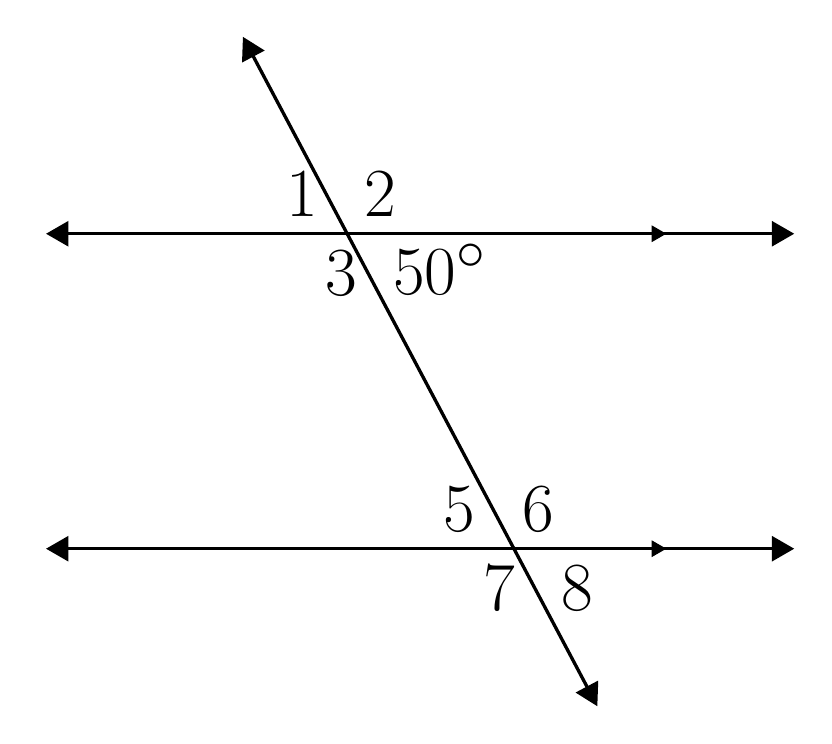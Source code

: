 \usetikzlibrary{arrows}
\begin{tikzpicture}
	\node (0) at (-4.5,2) {};
	\node (1) at (5,2) {};
	\node (2) at (-2,4.5) {};
	\node (3) at (2.5,-4) {};
	\node (4) at (-4.5,-2) {};
	\node (5) at (5,-2) {};

	\draw [very thick, triangle 60 - triangle 60] (0.center) to (1.center);
	\draw [very thick, triangle 60 - triangle 60] (2.center) to (3.center);
	\draw [very thick, triangle 60 - triangle 60] (4.center) to (5.center);
	
	\node at (-1.25,2.5) {\Huge 1};
	\node at (-.25,2.5) {\Huge 2};
	\node at (-.75,1.5) {\Huge 3};
	\node at (0.5,1.55) {\Huge $50^\circ$};
	
	\node at (0.75,-1.5) {\Huge 5};
	\node at (1.75,-1.5) {\Huge 6};
	\node at (1.25,-2.5) {\Huge 7};
	\node at (2.25,-2.5) {\Huge 8};
\node (v1) at (3,2) {};
\node (v2) at (3.5,2) {};
\node (v3) at (3,-2) {};
\node (v4) at (3.5,-2) {};
\draw [-triangle 60] (v1) edge (v2);
\draw [-triangle 60] (v3) edge (v4);
\end{tikzpicture}
